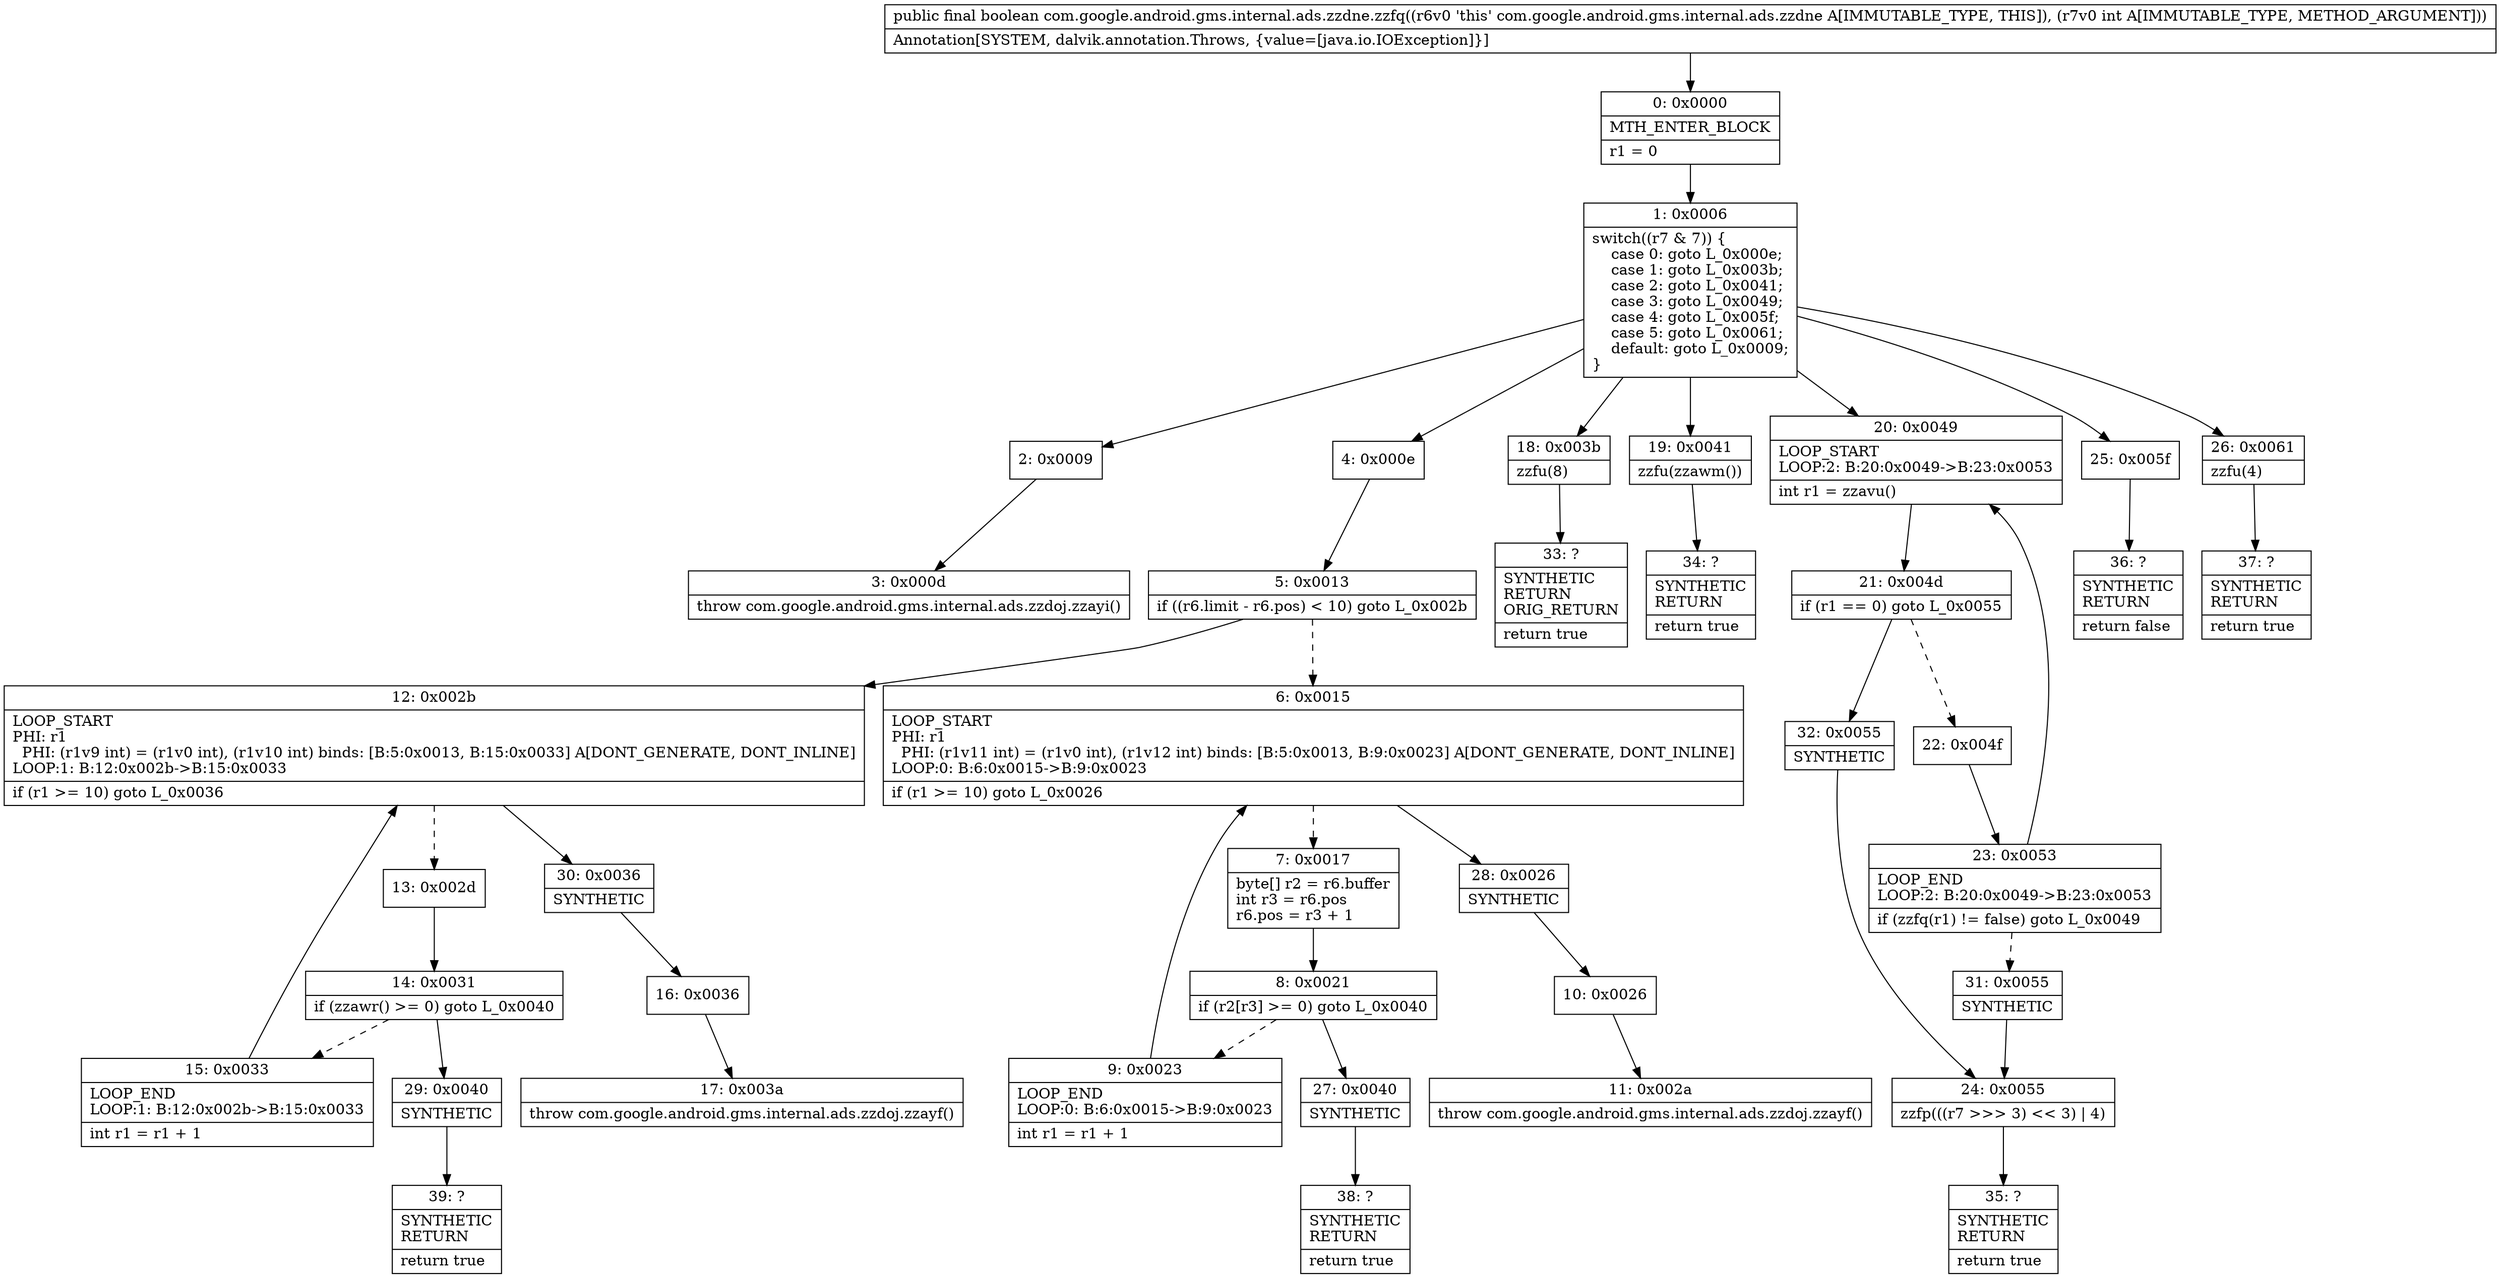 digraph "CFG forcom.google.android.gms.internal.ads.zzdne.zzfq(I)Z" {
Node_0 [shape=record,label="{0\:\ 0x0000|MTH_ENTER_BLOCK\l|r1 = 0\l}"];
Node_1 [shape=record,label="{1\:\ 0x0006|switch((r7 & 7)) \{\l    case 0: goto L_0x000e;\l    case 1: goto L_0x003b;\l    case 2: goto L_0x0041;\l    case 3: goto L_0x0049;\l    case 4: goto L_0x005f;\l    case 5: goto L_0x0061;\l    default: goto L_0x0009;\l\}\l}"];
Node_2 [shape=record,label="{2\:\ 0x0009}"];
Node_3 [shape=record,label="{3\:\ 0x000d|throw com.google.android.gms.internal.ads.zzdoj.zzayi()\l}"];
Node_4 [shape=record,label="{4\:\ 0x000e}"];
Node_5 [shape=record,label="{5\:\ 0x0013|if ((r6.limit \- r6.pos) \< 10) goto L_0x002b\l}"];
Node_6 [shape=record,label="{6\:\ 0x0015|LOOP_START\lPHI: r1 \l  PHI: (r1v11 int) = (r1v0 int), (r1v12 int) binds: [B:5:0x0013, B:9:0x0023] A[DONT_GENERATE, DONT_INLINE]\lLOOP:0: B:6:0x0015\-\>B:9:0x0023\l|if (r1 \>= 10) goto L_0x0026\l}"];
Node_7 [shape=record,label="{7\:\ 0x0017|byte[] r2 = r6.buffer\lint r3 = r6.pos\lr6.pos = r3 + 1\l}"];
Node_8 [shape=record,label="{8\:\ 0x0021|if (r2[r3] \>= 0) goto L_0x0040\l}"];
Node_9 [shape=record,label="{9\:\ 0x0023|LOOP_END\lLOOP:0: B:6:0x0015\-\>B:9:0x0023\l|int r1 = r1 + 1\l}"];
Node_10 [shape=record,label="{10\:\ 0x0026}"];
Node_11 [shape=record,label="{11\:\ 0x002a|throw com.google.android.gms.internal.ads.zzdoj.zzayf()\l}"];
Node_12 [shape=record,label="{12\:\ 0x002b|LOOP_START\lPHI: r1 \l  PHI: (r1v9 int) = (r1v0 int), (r1v10 int) binds: [B:5:0x0013, B:15:0x0033] A[DONT_GENERATE, DONT_INLINE]\lLOOP:1: B:12:0x002b\-\>B:15:0x0033\l|if (r1 \>= 10) goto L_0x0036\l}"];
Node_13 [shape=record,label="{13\:\ 0x002d}"];
Node_14 [shape=record,label="{14\:\ 0x0031|if (zzawr() \>= 0) goto L_0x0040\l}"];
Node_15 [shape=record,label="{15\:\ 0x0033|LOOP_END\lLOOP:1: B:12:0x002b\-\>B:15:0x0033\l|int r1 = r1 + 1\l}"];
Node_16 [shape=record,label="{16\:\ 0x0036}"];
Node_17 [shape=record,label="{17\:\ 0x003a|throw com.google.android.gms.internal.ads.zzdoj.zzayf()\l}"];
Node_18 [shape=record,label="{18\:\ 0x003b|zzfu(8)\l}"];
Node_19 [shape=record,label="{19\:\ 0x0041|zzfu(zzawm())\l}"];
Node_20 [shape=record,label="{20\:\ 0x0049|LOOP_START\lLOOP:2: B:20:0x0049\-\>B:23:0x0053\l|int r1 = zzavu()\l}"];
Node_21 [shape=record,label="{21\:\ 0x004d|if (r1 == 0) goto L_0x0055\l}"];
Node_22 [shape=record,label="{22\:\ 0x004f}"];
Node_23 [shape=record,label="{23\:\ 0x0053|LOOP_END\lLOOP:2: B:20:0x0049\-\>B:23:0x0053\l|if (zzfq(r1) != false) goto L_0x0049\l}"];
Node_24 [shape=record,label="{24\:\ 0x0055|zzfp(((r7 \>\>\> 3) \<\< 3) \| 4)\l}"];
Node_25 [shape=record,label="{25\:\ 0x005f}"];
Node_26 [shape=record,label="{26\:\ 0x0061|zzfu(4)\l}"];
Node_27 [shape=record,label="{27\:\ 0x0040|SYNTHETIC\l}"];
Node_28 [shape=record,label="{28\:\ 0x0026|SYNTHETIC\l}"];
Node_29 [shape=record,label="{29\:\ 0x0040|SYNTHETIC\l}"];
Node_30 [shape=record,label="{30\:\ 0x0036|SYNTHETIC\l}"];
Node_31 [shape=record,label="{31\:\ 0x0055|SYNTHETIC\l}"];
Node_32 [shape=record,label="{32\:\ 0x0055|SYNTHETIC\l}"];
Node_33 [shape=record,label="{33\:\ ?|SYNTHETIC\lRETURN\lORIG_RETURN\l|return true\l}"];
Node_34 [shape=record,label="{34\:\ ?|SYNTHETIC\lRETURN\l|return true\l}"];
Node_35 [shape=record,label="{35\:\ ?|SYNTHETIC\lRETURN\l|return true\l}"];
Node_36 [shape=record,label="{36\:\ ?|SYNTHETIC\lRETURN\l|return false\l}"];
Node_37 [shape=record,label="{37\:\ ?|SYNTHETIC\lRETURN\l|return true\l}"];
Node_38 [shape=record,label="{38\:\ ?|SYNTHETIC\lRETURN\l|return true\l}"];
Node_39 [shape=record,label="{39\:\ ?|SYNTHETIC\lRETURN\l|return true\l}"];
MethodNode[shape=record,label="{public final boolean com.google.android.gms.internal.ads.zzdne.zzfq((r6v0 'this' com.google.android.gms.internal.ads.zzdne A[IMMUTABLE_TYPE, THIS]), (r7v0 int A[IMMUTABLE_TYPE, METHOD_ARGUMENT]))  | Annotation[SYSTEM, dalvik.annotation.Throws, \{value=[java.io.IOException]\}]\l}"];
MethodNode -> Node_0;
Node_0 -> Node_1;
Node_1 -> Node_2;
Node_1 -> Node_4;
Node_1 -> Node_18;
Node_1 -> Node_19;
Node_1 -> Node_20;
Node_1 -> Node_25;
Node_1 -> Node_26;
Node_2 -> Node_3;
Node_4 -> Node_5;
Node_5 -> Node_6[style=dashed];
Node_5 -> Node_12;
Node_6 -> Node_7[style=dashed];
Node_6 -> Node_28;
Node_7 -> Node_8;
Node_8 -> Node_9[style=dashed];
Node_8 -> Node_27;
Node_9 -> Node_6;
Node_10 -> Node_11;
Node_12 -> Node_13[style=dashed];
Node_12 -> Node_30;
Node_13 -> Node_14;
Node_14 -> Node_15[style=dashed];
Node_14 -> Node_29;
Node_15 -> Node_12;
Node_16 -> Node_17;
Node_18 -> Node_33;
Node_19 -> Node_34;
Node_20 -> Node_21;
Node_21 -> Node_22[style=dashed];
Node_21 -> Node_32;
Node_22 -> Node_23;
Node_23 -> Node_20;
Node_23 -> Node_31[style=dashed];
Node_24 -> Node_35;
Node_25 -> Node_36;
Node_26 -> Node_37;
Node_27 -> Node_38;
Node_28 -> Node_10;
Node_29 -> Node_39;
Node_30 -> Node_16;
Node_31 -> Node_24;
Node_32 -> Node_24;
}

